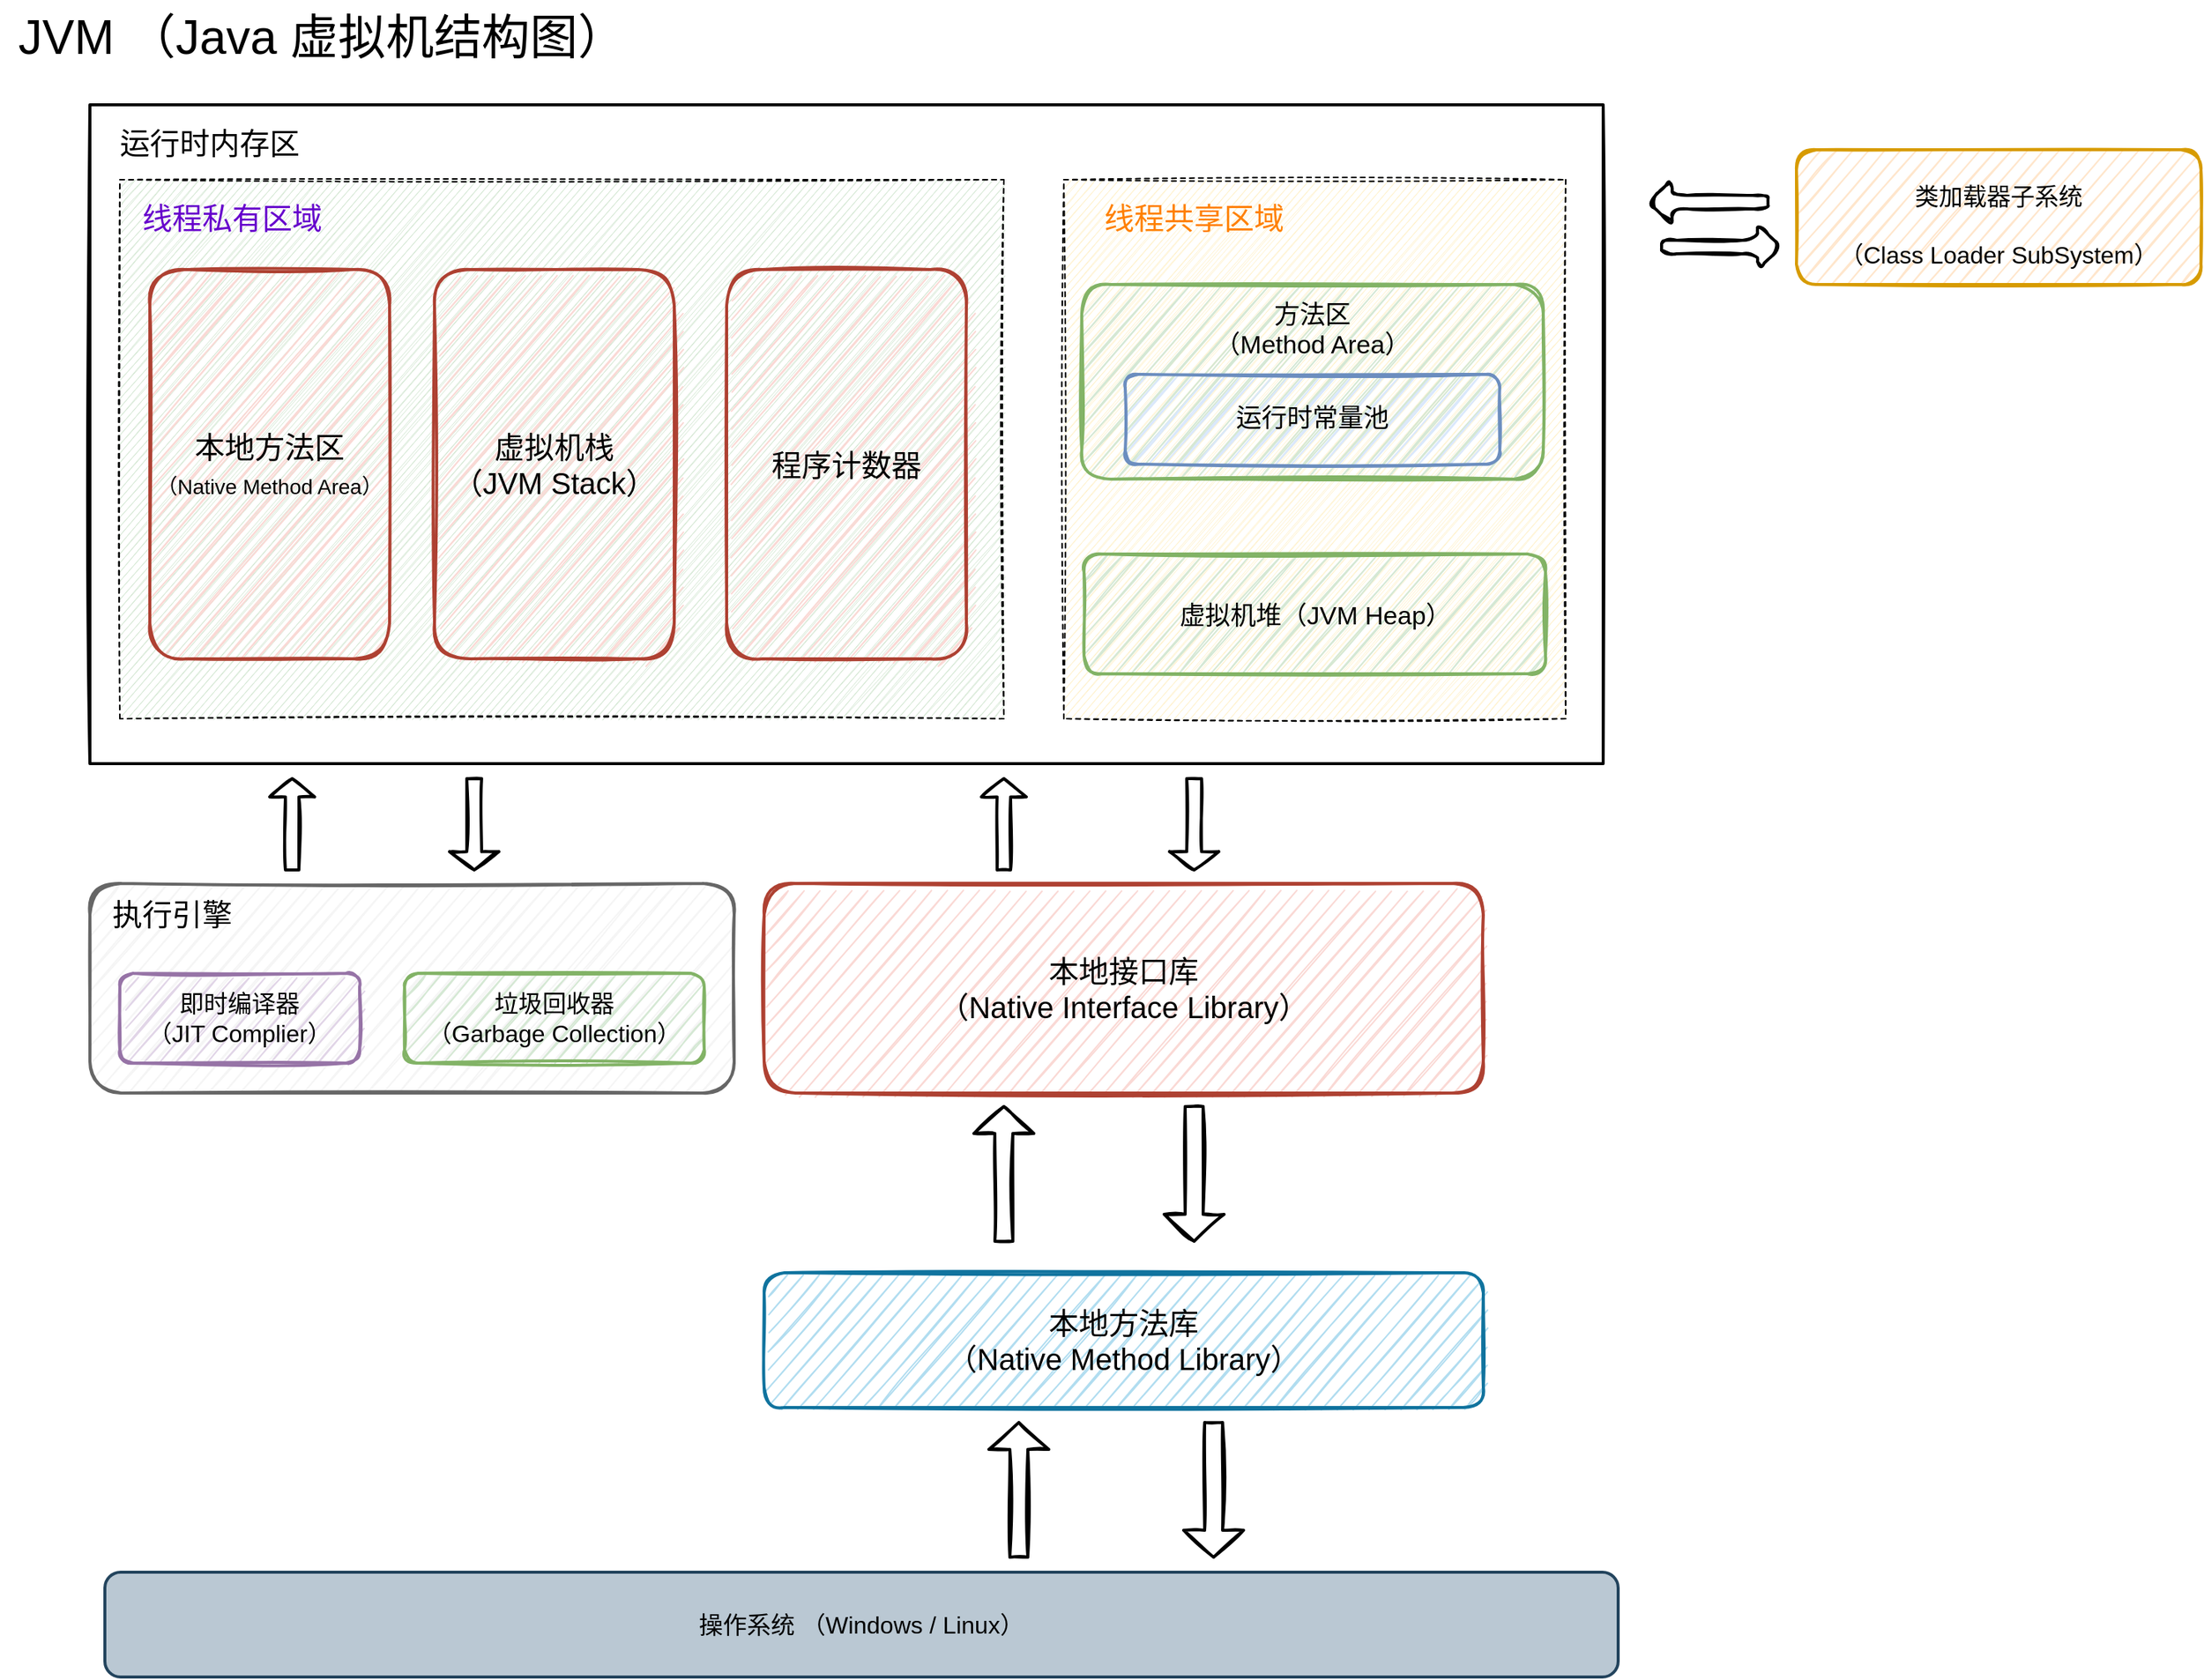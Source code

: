 <mxfile version="20.3.0" type="device" pages="2"><diagram id="joeVFLa0v7gu-CDyn2r9" name="JVM 整体结构图"><mxGraphModel dx="1422" dy="857" grid="1" gridSize="10" guides="1" tooltips="1" connect="1" arrows="1" fold="1" page="1" pageScale="1" pageWidth="827" pageHeight="1169" math="0" shadow="0"><root><mxCell id="0"/><mxCell id="1" parent="0"/><mxCell id="u2RCDOSJZYshJ13glN9b-9" value="" style="rounded=1;whiteSpace=wrap;html=1;shadow=0;glass=0;sketch=1;strokeWidth=2;fontSize=16;fillColor=#f5f5f5;fontColor=#333333;strokeColor=#666666;" parent="1" vertex="1"><mxGeometry x="70" y="660" width="430" height="140" as="geometry"/></mxCell><mxCell id="u2RCDOSJZYshJ13glN9b-2" value="&lt;font style=&quot;font-size: 32px;&quot;&gt;JVM （Java 虚拟机结构图）&lt;/font&gt;" style="text;html=1;strokeColor=none;fillColor=none;align=center;verticalAlign=middle;whiteSpace=wrap;rounded=0;" parent="1" vertex="1"><mxGeometry x="10" y="70" width="430" height="50" as="geometry"/></mxCell><mxCell id="u2RCDOSJZYshJ13glN9b-3" value="&lt;font style=&quot;font-size: 16px;&quot;&gt;类加载器子系统&lt;br&gt;（Class Loader SubSystem）&lt;br&gt;&lt;/font&gt;" style="rounded=1;whiteSpace=wrap;html=1;fontSize=32;sketch=1;fillColor=#ffe6cc;strokeColor=#d79b00;strokeWidth=2;shadow=0;glass=0;" parent="1" vertex="1"><mxGeometry x="1209" y="170" width="270" height="90" as="geometry"/></mxCell><mxCell id="u2RCDOSJZYshJ13glN9b-4" value="" style="shape=singleArrow;direction=west;whiteSpace=wrap;html=1;rounded=1;shadow=0;glass=0;sketch=1;strokeWidth=2;fontSize=16;" parent="1" vertex="1"><mxGeometry x="1110" y="190" width="80" height="30" as="geometry"/></mxCell><mxCell id="u2RCDOSJZYshJ13glN9b-5" value="" style="shape=singleArrow;whiteSpace=wrap;html=1;rounded=1;shadow=0;glass=0;sketch=1;strokeWidth=2;fontSize=16;" parent="1" vertex="1"><mxGeometry x="1119" y="220" width="80" height="30" as="geometry"/></mxCell><mxCell id="u2RCDOSJZYshJ13glN9b-6" value="即时编译器&lt;br&gt;（JIT Complier）" style="rounded=1;whiteSpace=wrap;html=1;shadow=0;glass=0;sketch=1;strokeWidth=2;fontSize=16;fillColor=#e1d5e7;strokeColor=#9673a6;" parent="1" vertex="1"><mxGeometry x="90" y="720" width="160" height="60" as="geometry"/></mxCell><mxCell id="u2RCDOSJZYshJ13glN9b-8" value="操作系统 （Windows / Linux）" style="rounded=1;whiteSpace=wrap;html=1;shadow=0;glass=0;sketch=0;strokeWidth=2;fontSize=16;fillColor=#bac8d3;strokeColor=#23445d;" parent="1" vertex="1"><mxGeometry x="80" y="1120" width="1010" height="70" as="geometry"/></mxCell><mxCell id="u2RCDOSJZYshJ13glN9b-10" value="&lt;font style=&quot;font-size: 20px;&quot;&gt;执行引擎&lt;/font&gt;" style="text;html=1;strokeColor=none;fillColor=none;align=center;verticalAlign=middle;whiteSpace=wrap;rounded=0;shadow=0;glass=0;sketch=0;strokeWidth=2;fontSize=16;" parent="1" vertex="1"><mxGeometry x="70" y="660" width="110" height="40" as="geometry"/></mxCell><mxCell id="u2RCDOSJZYshJ13glN9b-11" value="垃圾回收器&lt;br&gt;（Garbage Collection）" style="rounded=1;whiteSpace=wrap;html=1;shadow=0;glass=0;sketch=1;strokeWidth=2;fontSize=16;fillColor=#d5e8d4;strokeColor=#82b366;" parent="1" vertex="1"><mxGeometry x="280" y="720" width="200" height="60" as="geometry"/></mxCell><mxCell id="u2RCDOSJZYshJ13glN9b-12" value="本地方法库&lt;br&gt;（Native Method Library）" style="rounded=1;whiteSpace=wrap;html=1;shadow=0;glass=0;sketch=1;strokeWidth=2;fontSize=20;fillColor=#b1ddf0;strokeColor=#10739e;" parent="1" vertex="1"><mxGeometry x="520" y="920" width="480" height="90" as="geometry"/></mxCell><mxCell id="u2RCDOSJZYshJ13glN9b-18" value="" style="shape=singleArrow;direction=south;whiteSpace=wrap;html=1;rounded=0;shadow=0;glass=0;sketch=1;strokeWidth=2;fontSize=20;" parent="1" vertex="1"><mxGeometry x="800" y="1020" width="40" height="90" as="geometry"/></mxCell><mxCell id="u2RCDOSJZYshJ13glN9b-19" value="" style="shape=singleArrow;direction=north;whiteSpace=wrap;html=1;rounded=0;shadow=0;glass=0;sketch=1;strokeWidth=2;fontSize=20;" parent="1" vertex="1"><mxGeometry x="670" y="1020" width="40" height="90" as="geometry"/></mxCell><mxCell id="u2RCDOSJZYshJ13glN9b-22" value="本地接口库&lt;br&gt;（Native Interface Library）" style="rounded=1;whiteSpace=wrap;html=1;shadow=0;glass=0;sketch=1;strokeWidth=2;fontSize=20;fillColor=#fad9d5;strokeColor=#ae4132;" parent="1" vertex="1"><mxGeometry x="520" y="660" width="480" height="140" as="geometry"/></mxCell><mxCell id="u2RCDOSJZYshJ13glN9b-24" value="" style="shape=singleArrow;direction=south;whiteSpace=wrap;html=1;rounded=0;shadow=0;glass=0;sketch=1;strokeWidth=2;fontSize=20;" parent="1" vertex="1"><mxGeometry x="787" y="809" width="40" height="90" as="geometry"/></mxCell><mxCell id="u2RCDOSJZYshJ13glN9b-25" value="" style="shape=singleArrow;direction=north;whiteSpace=wrap;html=1;rounded=0;shadow=0;glass=0;sketch=1;strokeWidth=2;fontSize=20;" parent="1" vertex="1"><mxGeometry x="660" y="809" width="40" height="90" as="geometry"/></mxCell><mxCell id="u2RCDOSJZYshJ13glN9b-27" value="" style="rounded=0;whiteSpace=wrap;html=1;shadow=0;glass=0;sketch=1;strokeWidth=2;fontSize=20;" parent="1" vertex="1"><mxGeometry x="70" y="140" width="1010" height="440" as="geometry"/></mxCell><mxCell id="u2RCDOSJZYshJ13glN9b-28" value="" style="shape=singleArrow;direction=north;whiteSpace=wrap;html=1;rounded=0;shadow=0;glass=0;sketch=1;strokeWidth=2;fontSize=20;" parent="1" vertex="1"><mxGeometry x="190" y="590" width="30" height="61" as="geometry"/></mxCell><mxCell id="u2RCDOSJZYshJ13glN9b-29" value="" style="shape=singleArrow;direction=north;whiteSpace=wrap;html=1;rounded=0;shadow=0;glass=0;sketch=1;strokeWidth=2;fontSize=20;" parent="1" vertex="1"><mxGeometry x="665" y="590" width="30" height="61" as="geometry"/></mxCell><mxCell id="u2RCDOSJZYshJ13glN9b-30" value="" style="shape=singleArrow;direction=south;whiteSpace=wrap;html=1;rounded=0;shadow=0;glass=0;sketch=1;strokeWidth=2;fontSize=20;" parent="1" vertex="1"><mxGeometry x="790.5" y="590" width="33" height="61" as="geometry"/></mxCell><mxCell id="u2RCDOSJZYshJ13glN9b-31" value="" style="shape=singleArrow;direction=south;whiteSpace=wrap;html=1;rounded=0;shadow=0;glass=0;sketch=1;strokeWidth=2;fontSize=20;" parent="1" vertex="1"><mxGeometry x="310" y="590" width="33" height="61" as="geometry"/></mxCell><mxCell id="u2RCDOSJZYshJ13glN9b-32" value="运行时内存区" style="text;html=1;strokeColor=none;fillColor=none;align=center;verticalAlign=middle;whiteSpace=wrap;rounded=0;shadow=1;glass=0;sketch=0;strokeWidth=2;fontSize=20;" parent="1" vertex="1"><mxGeometry x="50" y="140" width="200" height="50" as="geometry"/></mxCell><mxCell id="u2RCDOSJZYshJ13glN9b-33" value="" style="rounded=0;whiteSpace=wrap;html=1;shadow=0;glass=0;sketch=1;strokeWidth=1;fontSize=20;fillColor=#fff2cc;strokeColor=default;dashed=1;" parent="1" vertex="1"><mxGeometry x="720" y="190" width="335" height="360" as="geometry"/></mxCell><mxCell id="u2RCDOSJZYshJ13glN9b-34" value="" style="rounded=0;whiteSpace=wrap;html=1;shadow=0;glass=0;sketch=1;strokeWidth=1;fontSize=20;fillColor=#d5e8d4;strokeColor=default;dashed=1;" parent="1" vertex="1"><mxGeometry x="90" y="190" width="590" height="360" as="geometry"/></mxCell><mxCell id="u2RCDOSJZYshJ13glN9b-35" value="&lt;font color=&quot;#ff8000&quot;&gt;线程共享区域&lt;/font&gt;" style="text;html=1;strokeColor=none;fillColor=none;align=center;verticalAlign=middle;whiteSpace=wrap;rounded=0;shadow=0;glass=0;sketch=1;strokeWidth=2;fontSize=20;" parent="1" vertex="1"><mxGeometry x="722" y="190" width="170" height="50" as="geometry"/></mxCell><mxCell id="u2RCDOSJZYshJ13glN9b-36" value="&lt;font color=&quot;#6600cc&quot;&gt;线程私有区域&lt;/font&gt;" style="text;html=1;strokeColor=none;fillColor=none;align=center;verticalAlign=middle;whiteSpace=wrap;rounded=0;shadow=0;glass=0;sketch=1;strokeWidth=2;fontSize=20;" parent="1" vertex="1"><mxGeometry x="80" y="190" width="170" height="50" as="geometry"/></mxCell><mxCell id="u2RCDOSJZYshJ13glN9b-40" value="&lt;font&gt;程序计数器&lt;/font&gt;" style="rounded=1;whiteSpace=wrap;html=1;shadow=0;glass=0;labelBackgroundColor=none;sketch=1;strokeWidth=2;fontSize=20;fillColor=#fad9d5;strokeColor=#ae4132;" parent="1" vertex="1"><mxGeometry x="495" y="250" width="160" height="260" as="geometry"/></mxCell><mxCell id="u2RCDOSJZYshJ13glN9b-41" value="&lt;font&gt;虚拟机栈&lt;br&gt;（JVM Stack）&lt;br&gt;&lt;/font&gt;" style="rounded=1;whiteSpace=wrap;html=1;shadow=0;glass=0;labelBackgroundColor=none;sketch=1;strokeWidth=2;fontSize=20;fillColor=#fad9d5;strokeColor=#ae4132;" parent="1" vertex="1"><mxGeometry x="300" y="250" width="160" height="260" as="geometry"/></mxCell><mxCell id="u2RCDOSJZYshJ13glN9b-42" value="&lt;font style=&quot;&quot;&gt;&lt;font style=&quot;font-size: 20px;&quot;&gt;本地方法区&lt;/font&gt;&lt;br&gt;&lt;span style=&quot;font-size: 14px;&quot;&gt;（Native Method Area）&lt;/span&gt;&lt;br&gt;&lt;/font&gt;" style="rounded=1;whiteSpace=wrap;html=1;shadow=0;glass=0;labelBackgroundColor=none;sketch=1;strokeWidth=2;fontSize=20;fillColor=#fad9d5;strokeColor=#ae4132;" parent="1" vertex="1"><mxGeometry x="110" y="250" width="160" height="260" as="geometry"/></mxCell><mxCell id="u2RCDOSJZYshJ13glN9b-43" value="&lt;div style=&quot;&quot;&gt;&lt;span style=&quot;font-size: 17px; background-color: initial;&quot;&gt;方法区&lt;/span&gt;&lt;/div&gt;&lt;font style=&quot;font-size: 17px;&quot;&gt;&lt;div style=&quot;&quot;&gt;&lt;span style=&quot;background-color: initial;&quot;&gt;（Method Area）&lt;/span&gt;&lt;/div&gt;&lt;/font&gt;" style="rounded=1;whiteSpace=wrap;html=1;shadow=0;glass=0;labelBackgroundColor=none;sketch=1;strokeWidth=2;fontSize=20;fillColor=#d5e8d4;strokeColor=#82b366;align=center;verticalAlign=top;" parent="1" vertex="1"><mxGeometry x="732" y="260" width="308" height="130" as="geometry"/></mxCell><mxCell id="u2RCDOSJZYshJ13glN9b-46" value="&lt;span style=&quot;font-size: 17px;&quot;&gt;虚拟机堆（JVM Heap）&lt;/span&gt;" style="rounded=1;whiteSpace=wrap;html=1;shadow=0;glass=0;labelBackgroundColor=none;sketch=1;strokeWidth=2;fontSize=20;fillColor=#d5e8d4;strokeColor=#82b366;" parent="1" vertex="1"><mxGeometry x="733.5" y="440" width="308" height="80" as="geometry"/></mxCell><mxCell id="u2RCDOSJZYshJ13glN9b-47" value="运行时常量池" style="rounded=1;whiteSpace=wrap;html=1;shadow=0;glass=0;labelBackgroundColor=none;sketch=1;strokeWidth=2;fontSize=17;fillColor=#dae8fc;strokeColor=#6c8ebf;" parent="1" vertex="1"><mxGeometry x="761" y="320" width="250" height="60" as="geometry"/></mxCell></root></mxGraphModel></diagram><diagram id="-I5pDTj5P_jCNmWZEQd_" name="运行时数据区域"><mxGraphModel dx="1422" dy="857" grid="1" gridSize="10" guides="1" tooltips="1" connect="1" arrows="1" fold="1" page="1" pageScale="1" pageWidth="827" pageHeight="1169" math="0" shadow="0"><root><mxCell id="0"/><mxCell id="1" parent="0"/><mxCell id="k8Uz2RTrfnfWNX9tYDtx-1" value="&lt;font style=&quot;font-size: 20px&quot;&gt;直接内存&lt;/font&gt;" style="rounded=0;whiteSpace=wrap;html=1;fillColor=#E5CCFF;" vertex="1" parent="1"><mxGeometry x="100" y="580" width="610" height="110" as="geometry"/></mxCell><mxCell id="k8Uz2RTrfnfWNX9tYDtx-2" value="" style="rounded=0;whiteSpace=wrap;html=1;" vertex="1" parent="1"><mxGeometry x="100" y="150" width="610" height="410" as="geometry"/></mxCell><mxCell id="k8Uz2RTrfnfWNX9tYDtx-3" value="&lt;font style=&quot;font-size: 19px&quot;&gt;运行时数据区&lt;/font&gt;" style="text;html=1;strokeColor=none;fillColor=none;align=center;verticalAlign=middle;whiteSpace=wrap;rounded=0;" vertex="1" parent="1"><mxGeometry x="329" y="160" width="170" height="40" as="geometry"/></mxCell><mxCell id="k8Uz2RTrfnfWNX9tYDtx-4" value="" style="rounded=0;whiteSpace=wrap;html=1;direction=south;dashed=1;" vertex="1" parent="1"><mxGeometry x="120" y="220" width="170" height="320" as="geometry"/></mxCell><mxCell id="k8Uz2RTrfnfWNX9tYDtx-5" value="" style="rounded=0;whiteSpace=wrap;html=1;direction=south;dashed=1;" vertex="1" parent="1"><mxGeometry x="300" y="220" width="390" height="320" as="geometry"/></mxCell><mxCell id="k8Uz2RTrfnfWNX9tYDtx-6" value="" style="rounded=0;whiteSpace=wrap;html=1;fillColor=#99CCFF;" vertex="1" parent="1"><mxGeometry x="130" y="270" width="150" height="120" as="geometry"/></mxCell><mxCell id="k8Uz2RTrfnfWNX9tYDtx-7" value="&lt;font style=&quot;font-size: 19px&quot;&gt;堆&lt;/font&gt;" style="rounded=0;whiteSpace=wrap;html=1;fillColor=#99CCFF;" vertex="1" parent="1"><mxGeometry x="130" y="400" width="150" height="130" as="geometry"/></mxCell><mxCell id="k8Uz2RTrfnfWNX9tYDtx-8" value="&lt;font style=&quot;font-size: 19px&quot;&gt;线程共享区&lt;/font&gt;" style="text;html=1;strokeColor=none;fillColor=none;align=center;verticalAlign=middle;whiteSpace=wrap;rounded=0;" vertex="1" parent="1"><mxGeometry x="135" y="230" width="140" height="40" as="geometry"/></mxCell><mxCell id="k8Uz2RTrfnfWNX9tYDtx-9" value="&lt;font style=&quot;font-size: 19px&quot;&gt;线程私有区&lt;/font&gt;" style="text;html=1;strokeColor=none;fillColor=none;align=center;verticalAlign=middle;whiteSpace=wrap;rounded=0;" vertex="1" parent="1"><mxGeometry x="435" y="230" width="140" height="40" as="geometry"/></mxCell><mxCell id="k8Uz2RTrfnfWNX9tYDtx-10" value="&lt;span style=&quot;font-size: 19px&quot;&gt;方法区&lt;/span&gt;" style="text;html=1;strokeColor=none;fillColor=none;align=center;verticalAlign=middle;whiteSpace=wrap;rounded=0;" vertex="1" parent="1"><mxGeometry x="135" y="280" width="140" height="40" as="geometry"/></mxCell><mxCell id="k8Uz2RTrfnfWNX9tYDtx-11" value="&lt;font style=&quot;font-size: 15px&quot;&gt;运行时常量池&lt;/font&gt;" style="rounded=0;whiteSpace=wrap;html=1;fillColor=#99FFCC;" vertex="1" parent="1"><mxGeometry x="170" y="340" width="105" height="40" as="geometry"/></mxCell><mxCell id="k8Uz2RTrfnfWNX9tYDtx-12" value="" style="rounded=0;whiteSpace=wrap;html=1;direction=south;fillColor=#FFFFFF;" vertex="1" parent="1"><mxGeometry x="312" y="270" width="100" height="260" as="geometry"/></mxCell><mxCell id="k8Uz2RTrfnfWNX9tYDtx-13" value="&lt;span style=&quot;font-size: 19px&quot;&gt;线程1&lt;/span&gt;" style="text;html=1;strokeColor=none;fillColor=none;align=center;verticalAlign=middle;whiteSpace=wrap;rounded=0;" vertex="1" parent="1"><mxGeometry x="327" y="280" width="70" height="30" as="geometry"/></mxCell><mxCell id="k8Uz2RTrfnfWNX9tYDtx-14" value="&lt;span style=&quot;font-size: 15px&quot;&gt;虚拟机栈&lt;/span&gt;" style="rounded=0;whiteSpace=wrap;html=1;fillColor=#99FFFF;" vertex="1" parent="1"><mxGeometry x="321" y="335" width="78" height="40" as="geometry"/></mxCell><mxCell id="k8Uz2RTrfnfWNX9tYDtx-15" value="&lt;span style=&quot;font-size: 15px&quot;&gt;本地方法栈&lt;/span&gt;" style="rounded=0;whiteSpace=wrap;html=1;fillColor=#99FFFF;" vertex="1" parent="1"><mxGeometry x="323" y="390" width="78" height="40" as="geometry"/></mxCell><mxCell id="k8Uz2RTrfnfWNX9tYDtx-16" value="&lt;span style=&quot;font-size: 15px&quot;&gt;程序计数器&lt;/span&gt;" style="rounded=0;whiteSpace=wrap;html=1;fillColor=#99FFFF;" vertex="1" parent="1"><mxGeometry x="323" y="445" width="78" height="40" as="geometry"/></mxCell><mxCell id="k8Uz2RTrfnfWNX9tYDtx-17" value="" style="rounded=0;whiteSpace=wrap;html=1;direction=south;fillColor=#FFFFFF;" vertex="1" parent="1"><mxGeometry x="425" y="270" width="100" height="260" as="geometry"/></mxCell><mxCell id="k8Uz2RTrfnfWNX9tYDtx-18" value="&lt;span style=&quot;font-size: 19px&quot;&gt;线程2&lt;/span&gt;" style="text;html=1;strokeColor=none;fillColor=none;align=center;verticalAlign=middle;whiteSpace=wrap;rounded=0;" vertex="1" parent="1"><mxGeometry x="440" y="280" width="70" height="30" as="geometry"/></mxCell><mxCell id="k8Uz2RTrfnfWNX9tYDtx-19" value="" style="rounded=0;whiteSpace=wrap;html=1;direction=south;fillColor=#FFFFFF;" vertex="1" parent="1"><mxGeometry x="580" y="270" width="100" height="260" as="geometry"/></mxCell><mxCell id="k8Uz2RTrfnfWNX9tYDtx-20" value="&lt;span style=&quot;font-size: 19px&quot;&gt;线程N&lt;/span&gt;" style="text;html=1;strokeColor=none;fillColor=none;align=center;verticalAlign=middle;whiteSpace=wrap;rounded=0;" vertex="1" parent="1"><mxGeometry x="595" y="280" width="70" height="30" as="geometry"/></mxCell><mxCell id="k8Uz2RTrfnfWNX9tYDtx-21" value="" style="endArrow=none;dashed=1;html=1;dashPattern=1 3;strokeWidth=2;" edge="1" parent="1"><mxGeometry width="50" height="50" relative="1" as="geometry"><mxPoint x="533" y="399.5" as="sourcePoint"/><mxPoint x="580" y="399.5" as="targetPoint"/></mxGeometry></mxCell></root></mxGraphModel></diagram></mxfile>